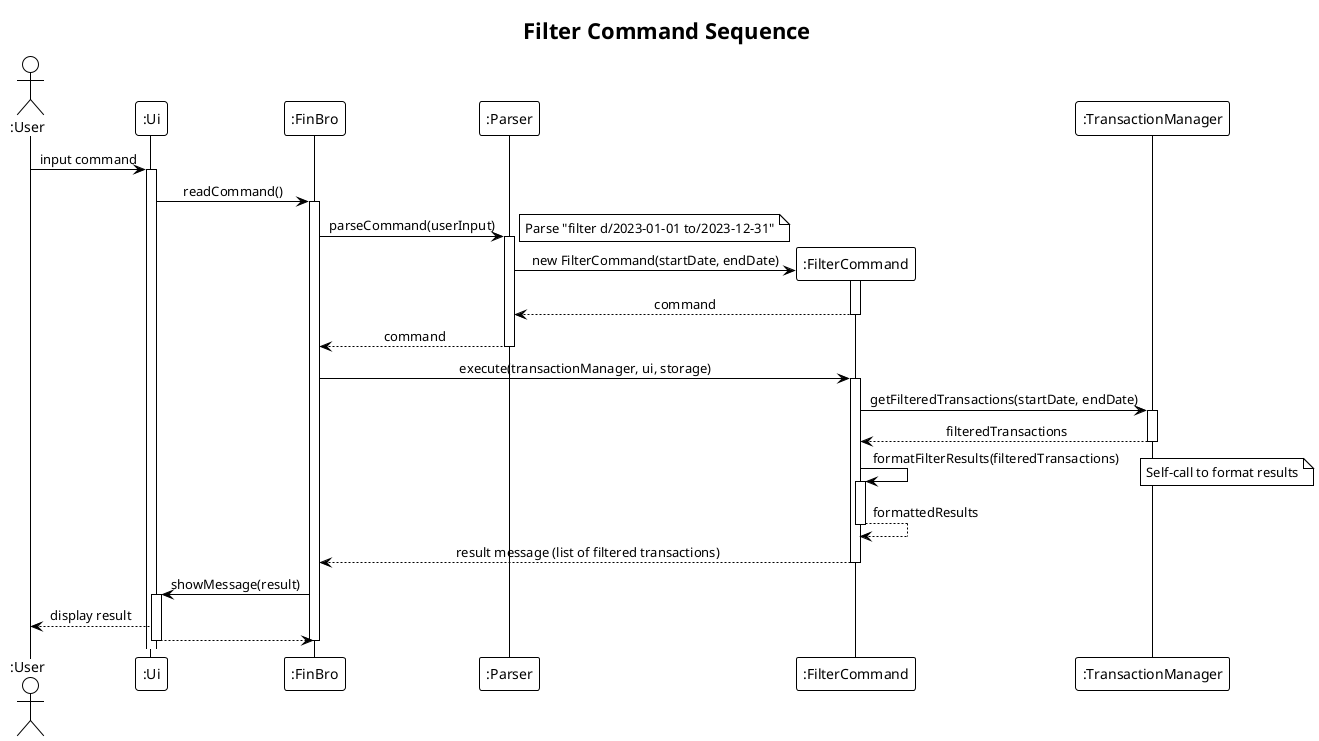 @startuml
!theme plain
title Filter Command Sequence
skinparam sequenceMessageAlign center
skinparam responseMessageBelowArrow true
skinparam lifelineStrategy nosolid

actor ":User" as User
participant ":Ui" as UI
participant ":FinBro" as FinBro
participant ":Parser" as Parser
participant ":FilterCommand" as FilterCommand
participant ":TransactionManager" as TransactionMgr

User -> UI : input command
activate UI

UI -> FinBro : readCommand()
activate FinBro

FinBro -> Parser : parseCommand(userInput)
activate Parser
note right: Parse "filter d/2023-01-01 to/2023-12-31"

create FilterCommand
Parser -> FilterCommand : new FilterCommand(startDate, endDate)
activate FilterCommand
FilterCommand --> Parser : command
deactivate FilterCommand
Parser --> FinBro : command
deactivate Parser

FinBro -> FilterCommand : execute(transactionManager, ui, storage)
activate FilterCommand

FilterCommand -> TransactionMgr : getFilteredTransactions(startDate, endDate)
activate TransactionMgr
TransactionMgr --> FilterCommand : filteredTransactions
deactivate TransactionMgr

FilterCommand -> FilterCommand : formatFilterResults(filteredTransactions)
activate FilterCommand
note right: Self-call to format results
FilterCommand --> FilterCommand : formattedResults
deactivate FilterCommand

FilterCommand --> FinBro : result message (list of filtered transactions)
deactivate FilterCommand

FinBro -> UI : showMessage(result)
activate UI
UI --> User : display result
UI --> FinBro
deactivate UI
deactivate FinBro

@enduml